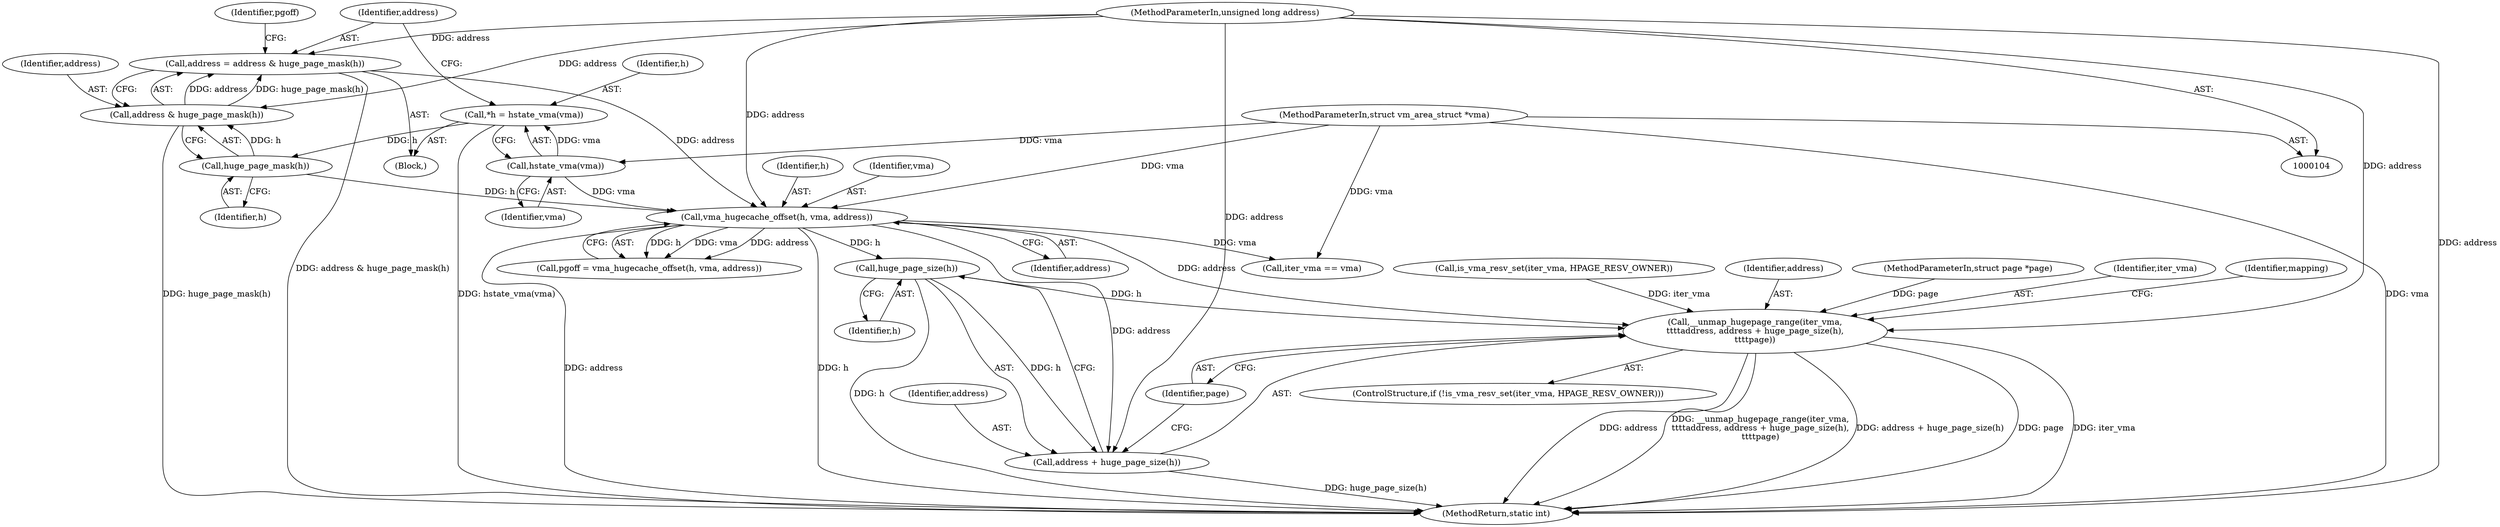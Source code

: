 digraph "0_linux_90481622d75715bfcb68501280a917dbfe516029_9@pointer" {
"1000163" [label="(Call,huge_page_size(h))"];
"1000127" [label="(Call,vma_hugecache_offset(h, vma, address))"];
"1000123" [label="(Call,huge_page_mask(h))"];
"1000111" [label="(Call,*h = hstate_vma(vma))"];
"1000113" [label="(Call,hstate_vma(vma))"];
"1000106" [label="(MethodParameterIn,struct vm_area_struct *vma)"];
"1000119" [label="(Call,address = address & huge_page_mask(h))"];
"1000121" [label="(Call,address & huge_page_mask(h))"];
"1000108" [label="(MethodParameterIn,unsigned long address)"];
"1000158" [label="(Call,__unmap_hugepage_range(iter_vma,\n\t\t\t\taddress, address + huge_page_size(h),\n\t\t\t\tpage))"];
"1000161" [label="(Call,address + huge_page_size(h))"];
"1000128" [label="(Identifier,h)"];
"1000109" [label="(Block,)"];
"1000112" [label="(Identifier,h)"];
"1000126" [label="(Identifier,pgoff)"];
"1000127" [label="(Call,vma_hugecache_offset(h, vma, address))"];
"1000114" [label="(Identifier,vma)"];
"1000113" [label="(Call,hstate_vma(vma))"];
"1000155" [label="(Call,is_vma_resv_set(iter_vma, HPAGE_RESV_OWNER))"];
"1000111" [label="(Call,*h = hstate_vma(vma))"];
"1000121" [label="(Call,address & huge_page_mask(h))"];
"1000173" [label="(MethodReturn,static int)"];
"1000119" [label="(Call,address = address & huge_page_mask(h))"];
"1000149" [label="(Call,iter_vma == vma)"];
"1000123" [label="(Call,huge_page_mask(h))"];
"1000122" [label="(Identifier,address)"];
"1000163" [label="(Call,huge_page_size(h))"];
"1000120" [label="(Identifier,address)"];
"1000162" [label="(Identifier,address)"];
"1000160" [label="(Identifier,address)"];
"1000129" [label="(Identifier,vma)"];
"1000153" [label="(ControlStructure,if (!is_vma_resv_set(iter_vma, HPAGE_RESV_OWNER)))"];
"1000130" [label="(Identifier,address)"];
"1000164" [label="(Identifier,h)"];
"1000158" [label="(Call,__unmap_hugepage_range(iter_vma,\n\t\t\t\taddress, address + huge_page_size(h),\n\t\t\t\tpage))"];
"1000107" [label="(MethodParameterIn,struct page *page)"];
"1000106" [label="(MethodParameterIn,struct vm_area_struct *vma)"];
"1000125" [label="(Call,pgoff = vma_hugecache_offset(h, vma, address))"];
"1000124" [label="(Identifier,h)"];
"1000165" [label="(Identifier,page)"];
"1000159" [label="(Identifier,iter_vma)"];
"1000108" [label="(MethodParameterIn,unsigned long address)"];
"1000169" [label="(Identifier,mapping)"];
"1000161" [label="(Call,address + huge_page_size(h))"];
"1000163" -> "1000161"  [label="AST: "];
"1000163" -> "1000164"  [label="CFG: "];
"1000164" -> "1000163"  [label="AST: "];
"1000161" -> "1000163"  [label="CFG: "];
"1000163" -> "1000173"  [label="DDG: h"];
"1000163" -> "1000158"  [label="DDG: h"];
"1000163" -> "1000161"  [label="DDG: h"];
"1000127" -> "1000163"  [label="DDG: h"];
"1000127" -> "1000125"  [label="AST: "];
"1000127" -> "1000130"  [label="CFG: "];
"1000128" -> "1000127"  [label="AST: "];
"1000129" -> "1000127"  [label="AST: "];
"1000130" -> "1000127"  [label="AST: "];
"1000125" -> "1000127"  [label="CFG: "];
"1000127" -> "1000173"  [label="DDG: address"];
"1000127" -> "1000173"  [label="DDG: h"];
"1000127" -> "1000125"  [label="DDG: h"];
"1000127" -> "1000125"  [label="DDG: vma"];
"1000127" -> "1000125"  [label="DDG: address"];
"1000123" -> "1000127"  [label="DDG: h"];
"1000113" -> "1000127"  [label="DDG: vma"];
"1000106" -> "1000127"  [label="DDG: vma"];
"1000119" -> "1000127"  [label="DDG: address"];
"1000108" -> "1000127"  [label="DDG: address"];
"1000127" -> "1000149"  [label="DDG: vma"];
"1000127" -> "1000158"  [label="DDG: address"];
"1000127" -> "1000161"  [label="DDG: address"];
"1000123" -> "1000121"  [label="AST: "];
"1000123" -> "1000124"  [label="CFG: "];
"1000124" -> "1000123"  [label="AST: "];
"1000121" -> "1000123"  [label="CFG: "];
"1000123" -> "1000121"  [label="DDG: h"];
"1000111" -> "1000123"  [label="DDG: h"];
"1000111" -> "1000109"  [label="AST: "];
"1000111" -> "1000113"  [label="CFG: "];
"1000112" -> "1000111"  [label="AST: "];
"1000113" -> "1000111"  [label="AST: "];
"1000120" -> "1000111"  [label="CFG: "];
"1000111" -> "1000173"  [label="DDG: hstate_vma(vma)"];
"1000113" -> "1000111"  [label="DDG: vma"];
"1000113" -> "1000114"  [label="CFG: "];
"1000114" -> "1000113"  [label="AST: "];
"1000106" -> "1000113"  [label="DDG: vma"];
"1000106" -> "1000104"  [label="AST: "];
"1000106" -> "1000173"  [label="DDG: vma"];
"1000106" -> "1000149"  [label="DDG: vma"];
"1000119" -> "1000109"  [label="AST: "];
"1000119" -> "1000121"  [label="CFG: "];
"1000120" -> "1000119"  [label="AST: "];
"1000121" -> "1000119"  [label="AST: "];
"1000126" -> "1000119"  [label="CFG: "];
"1000119" -> "1000173"  [label="DDG: address & huge_page_mask(h)"];
"1000121" -> "1000119"  [label="DDG: address"];
"1000121" -> "1000119"  [label="DDG: huge_page_mask(h)"];
"1000108" -> "1000119"  [label="DDG: address"];
"1000122" -> "1000121"  [label="AST: "];
"1000121" -> "1000173"  [label="DDG: huge_page_mask(h)"];
"1000108" -> "1000121"  [label="DDG: address"];
"1000108" -> "1000104"  [label="AST: "];
"1000108" -> "1000173"  [label="DDG: address"];
"1000108" -> "1000158"  [label="DDG: address"];
"1000108" -> "1000161"  [label="DDG: address"];
"1000158" -> "1000153"  [label="AST: "];
"1000158" -> "1000165"  [label="CFG: "];
"1000159" -> "1000158"  [label="AST: "];
"1000160" -> "1000158"  [label="AST: "];
"1000161" -> "1000158"  [label="AST: "];
"1000165" -> "1000158"  [label="AST: "];
"1000169" -> "1000158"  [label="CFG: "];
"1000158" -> "1000173"  [label="DDG: iter_vma"];
"1000158" -> "1000173"  [label="DDG: address"];
"1000158" -> "1000173"  [label="DDG: __unmap_hugepage_range(iter_vma,\n\t\t\t\taddress, address + huge_page_size(h),\n\t\t\t\tpage)"];
"1000158" -> "1000173"  [label="DDG: address + huge_page_size(h)"];
"1000158" -> "1000173"  [label="DDG: page"];
"1000155" -> "1000158"  [label="DDG: iter_vma"];
"1000107" -> "1000158"  [label="DDG: page"];
"1000162" -> "1000161"  [label="AST: "];
"1000165" -> "1000161"  [label="CFG: "];
"1000161" -> "1000173"  [label="DDG: huge_page_size(h)"];
}
